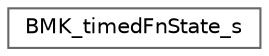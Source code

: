digraph "类继承关系图"
{
 // LATEX_PDF_SIZE
  bgcolor="transparent";
  edge [fontname=Helvetica,fontsize=10,labelfontname=Helvetica,labelfontsize=10];
  node [fontname=Helvetica,fontsize=10,shape=box,height=0.2,width=0.4];
  rankdir="LR";
  Node0 [id="Node000000",label="BMK_timedFnState_s",height=0.2,width=0.4,color="grey40", fillcolor="white", style="filled",URL="$struct_b_m_k__timed_fn_state__s.html",tooltip=" "];
}
